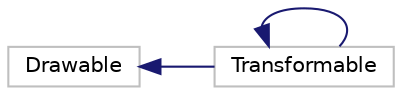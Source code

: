 digraph "Graphical Class Hierarchy"
{
  edge [fontname="Helvetica",fontsize="10",labelfontname="Helvetica",labelfontsize="10"];
  node [fontname="Helvetica",fontsize="10",shape=record];
  rankdir="LR";
  Node15 [label="Drawable",height=0.2,width=0.4,color="grey75", fillcolor="white", style="filled"];
  Node15 -> Node0 [dir="back",color="midnightblue",fontsize="10",style="solid",fontname="Helvetica"];
  Node0 [label="AnimatedSprite",height=0.2,width=0.4,color="black", fillcolor="white", style="filled",URL="$class_animated_sprite.html"];
  Node0 [label="Transformable",height=0.2,width=0.4,color="grey75", fillcolor="white", style="filled"];
  Node0 -> Node0 [dir="back",color="midnightblue",fontsize="10",style="solid",fontname="Helvetica"];
}
